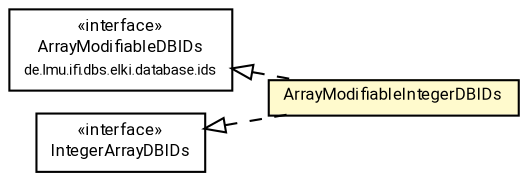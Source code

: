 #!/usr/local/bin/dot
#
# Class diagram 
# Generated by UMLGraph version R5_7_2-60-g0e99a6 (http://www.spinellis.gr/umlgraph/)
#

digraph G {
	graph [fontnames="svg"]
	edge [fontname="Roboto",fontsize=7,labelfontname="Roboto",labelfontsize=7,color="black"];
	node [fontname="Roboto",fontcolor="black",fontsize=8,shape=plaintext,margin=0,width=0,height=0];
	nodesep=0.15;
	ranksep=0.25;
	rankdir=LR;
	// de.lmu.ifi.dbs.elki.database.ids.ArrayModifiableDBIDs
	c1621646 [label=<<table title="de.lmu.ifi.dbs.elki.database.ids.ArrayModifiableDBIDs" border="0" cellborder="1" cellspacing="0" cellpadding="2" href="../ArrayModifiableDBIDs.html" target="_parent">
		<tr><td><table border="0" cellspacing="0" cellpadding="1">
		<tr><td align="center" balign="center"> &#171;interface&#187; </td></tr>
		<tr><td align="center" balign="center"> <font face="Roboto">ArrayModifiableDBIDs</font> </td></tr>
		<tr><td align="center" balign="center"> <font face="Roboto" point-size="7.0">de.lmu.ifi.dbs.elki.database.ids</font> </td></tr>
		</table></td></tr>
		</table>>, URL="../ArrayModifiableDBIDs.html"];
	// de.lmu.ifi.dbs.elki.database.ids.integer.IntegerArrayDBIDs
	c1621732 [label=<<table title="de.lmu.ifi.dbs.elki.database.ids.integer.IntegerArrayDBIDs" border="0" cellborder="1" cellspacing="0" cellpadding="2" href="IntegerArrayDBIDs.html" target="_parent">
		<tr><td><table border="0" cellspacing="0" cellpadding="1">
		<tr><td align="center" balign="center"> &#171;interface&#187; </td></tr>
		<tr><td align="center" balign="center"> <font face="Roboto">IntegerArrayDBIDs</font> </td></tr>
		</table></td></tr>
		</table>>, URL="IntegerArrayDBIDs.html"];
	// de.lmu.ifi.dbs.elki.database.ids.integer.ArrayModifiableIntegerDBIDs
	c1621733 [label=<<table title="de.lmu.ifi.dbs.elki.database.ids.integer.ArrayModifiableIntegerDBIDs" border="0" cellborder="1" cellspacing="0" cellpadding="2" bgcolor="lemonChiffon" href="ArrayModifiableIntegerDBIDs.html" target="_parent">
		<tr><td><table border="0" cellspacing="0" cellpadding="1">
		<tr><td align="center" balign="center"> <font face="Roboto">ArrayModifiableIntegerDBIDs</font> </td></tr>
		</table></td></tr>
		</table>>, URL="ArrayModifiableIntegerDBIDs.html"];
	// de.lmu.ifi.dbs.elki.database.ids.integer.ArrayModifiableIntegerDBIDs implements de.lmu.ifi.dbs.elki.database.ids.ArrayModifiableDBIDs
	c1621646 -> c1621733 [arrowtail=empty,style=dashed,dir=back,weight=9];
	// de.lmu.ifi.dbs.elki.database.ids.integer.ArrayModifiableIntegerDBIDs implements de.lmu.ifi.dbs.elki.database.ids.integer.IntegerArrayDBIDs
	c1621732 -> c1621733 [arrowtail=empty,style=dashed,dir=back,weight=9];
}

